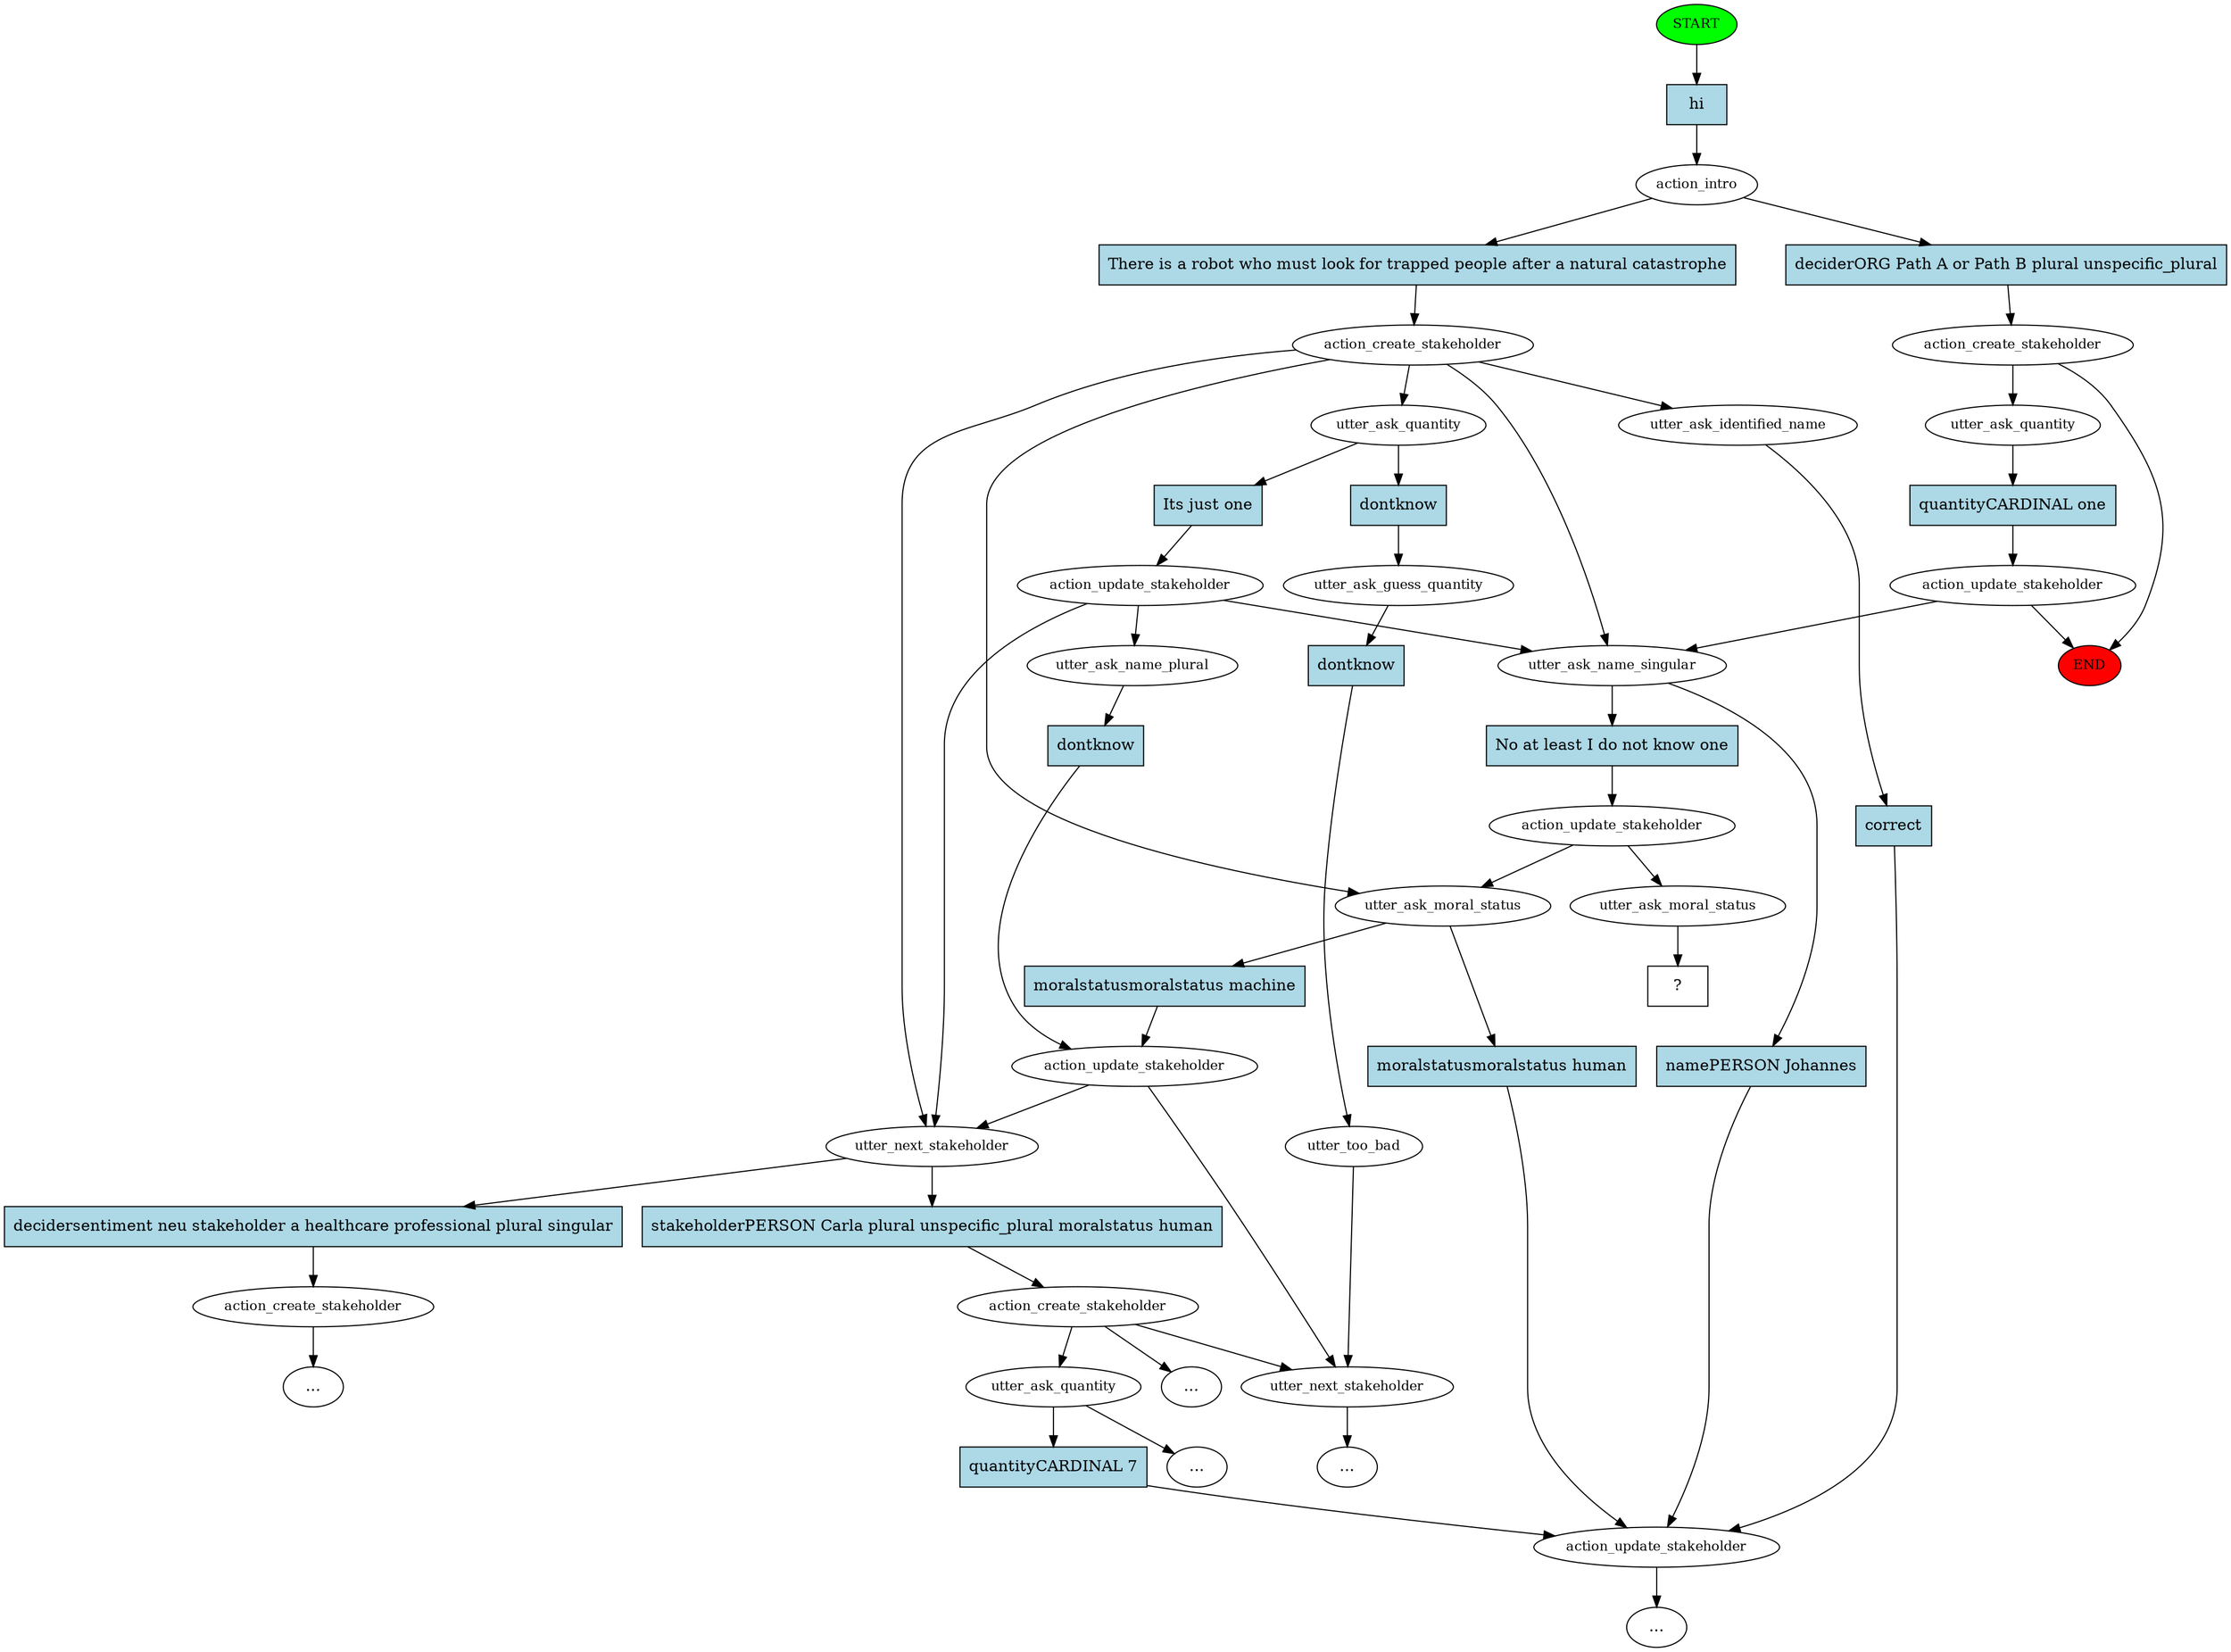 digraph  {
0 [class="start active", fillcolor=green, fontsize=12, label=START, style=filled];
"-1" [class=end, fillcolor=red, fontsize=12, label=END, style=filled];
1 [class=active, fontsize=12, label=action_intro];
2 [class=active, fontsize=12, label=action_create_stakeholder];
3 [class=active, fontsize=12, label=utter_ask_name_singular];
4 [class="", fontsize=12, label=action_update_stakeholder];
11 [class="", fontsize=12, label=utter_next_stakeholder];
12 [class="", fontsize=12, label=action_create_stakeholder];
19 [class=active, fontsize=12, label=utter_ask_quantity];
20 [class=active, fontsize=12, label=action_update_stakeholder];
23 [class="", fontsize=12, label=utter_next_stakeholder];
27 [class="", fontsize=12, label=action_create_stakeholder];
"-9" [class=ellipsis, label="..."];
"-11" [class=ellipsis, label="..."];
46 [class="", fontsize=12, label=utter_ask_quantity];
"-12" [class=ellipsis, label="..."];
50 [class="", fontsize=12, label=utter_ask_guess_quantity];
51 [class="", fontsize=12, label=utter_too_bad];
57 [class="", fontsize=12, label=utter_ask_name_plural];
58 [class="", fontsize=12, label=action_update_stakeholder];
"-15" [class=ellipsis, label="..."];
69 [class="", fontsize=12, label=utter_ask_moral_status];
73 [class="", fontsize=12, label=utter_ask_identified_name];
80 [class="", fontsize=12, label=action_create_stakeholder];
83 [class="", fontsize=12, label=utter_ask_quantity];
84 [class="", fontsize=12, label=action_update_stakeholder];
90 [class=active, fontsize=12, label=action_update_stakeholder];
"-19" [class=ellipsis, label="..."];
103 [class=active, fontsize=12, label=utter_ask_moral_status];
104 [class="intent dashed active", label="  ?  ", shape=rect];
105 [class="intent active", fillcolor=lightblue, label=hi, shape=rect, style=filled];
106 [class="intent active", fillcolor=lightblue, label="There is a robot who must look for trapped people after a natural catastrophe", shape=rect, style=filled];
107 [class=intent, fillcolor=lightblue, label="deciderORG Path A or Path B plural unspecific_plural", shape=rect, style=filled];
108 [class=intent, fillcolor=lightblue, label="namePERSON Johannes", shape=rect, style=filled];
109 [class="intent active", fillcolor=lightblue, label="No at least I do not know one", shape=rect, style=filled];
110 [class=intent, fillcolor=lightblue, label="stakeholderPERSON Carla plural unspecific_plural moralstatus human", shape=rect, style=filled];
111 [class=intent, fillcolor=lightblue, label="decidersentiment neu stakeholder a healthcare professional plural singular", shape=rect, style=filled];
112 [class="intent active", fillcolor=lightblue, label="Its just one", shape=rect, style=filled];
113 [class=intent, fillcolor=lightblue, label=dontknow, shape=rect, style=filled];
114 [class=intent, fillcolor=lightblue, label="quantityCARDINAL 7", shape=rect, style=filled];
115 [class=intent, fillcolor=lightblue, label=dontknow, shape=rect, style=filled];
116 [class=intent, fillcolor=lightblue, label=dontknow, shape=rect, style=filled];
117 [class=intent, fillcolor=lightblue, label="moralstatusmoralstatus human", shape=rect, style=filled];
118 [class=intent, fillcolor=lightblue, label="moralstatusmoralstatus machine", shape=rect, style=filled];
119 [class=intent, fillcolor=lightblue, label=correct, shape=rect, style=filled];
120 [class=intent, fillcolor=lightblue, label="quantityCARDINAL one", shape=rect, style=filled];
0 -> 105  [class=active, key=0];
1 -> 106  [class=active, key=0];
1 -> 107  [class="", key=0];
2 -> 3  [class="", key=NONE, label=""];
2 -> 11  [class="", key=NONE, label=""];
2 -> 19  [class=active, key=NONE, label=""];
2 -> 69  [class="", key=NONE, label=""];
2 -> 73  [class="", key=NONE, label=""];
3 -> 108  [class="", key=0];
3 -> 109  [class=active, key=0];
4 -> "-19"  [class="", key=NONE, label=""];
11 -> 110  [class="", key=0];
11 -> 111  [class="", key=0];
12 -> 23  [class="", key=NONE, label=""];
12 -> "-11"  [class="", key=NONE, label=""];
12 -> 46  [class="", key=NONE, label=""];
19 -> 112  [class=active, key=0];
19 -> 113  [class="", key=0];
20 -> 11  [class="", key=NONE, label=""];
20 -> 57  [class="", key=NONE, label=""];
20 -> 3  [class=active, key=NONE, label=""];
23 -> "-15"  [class="", key=NONE, label=""];
27 -> "-9"  [class="", key=NONE, label=""];
46 -> "-12"  [class="", key=NONE, label=""];
46 -> 114  [class="", key=0];
50 -> 115  [class="", key=0];
51 -> 23  [class="", key=NONE, label=""];
57 -> 116  [class="", key=0];
58 -> 23  [class="", key=NONE, label=""];
58 -> 11  [class="", key=NONE, label=""];
69 -> 117  [class="", key=0];
69 -> 118  [class="", key=0];
73 -> 119  [class="", key=0];
80 -> "-1"  [class="", key=NONE, label=""];
80 -> 83  [class="", key=NONE, label=""];
83 -> 120  [class="", key=0];
84 -> "-1"  [class="", key=NONE, label=""];
84 -> 3  [class="", key=NONE, label=""];
90 -> 69  [class="", key=NONE, label=""];
90 -> 103  [class=active, key=NONE, label=""];
103 -> 104  [class=active, key=NONE, label=""];
105 -> 1  [class=active, key=0];
106 -> 2  [class=active, key=0];
107 -> 80  [class="", key=0];
108 -> 4  [class="", key=0];
109 -> 90  [class=active, key=0];
110 -> 12  [class="", key=0];
111 -> 27  [class="", key=0];
112 -> 20  [class=active, key=0];
113 -> 50  [class="", key=0];
114 -> 4  [class="", key=0];
115 -> 51  [class="", key=0];
116 -> 58  [class="", key=0];
117 -> 4  [class="", key=0];
118 -> 58  [class="", key=0];
119 -> 4  [class="", key=0];
120 -> 84  [class="", key=0];
}
